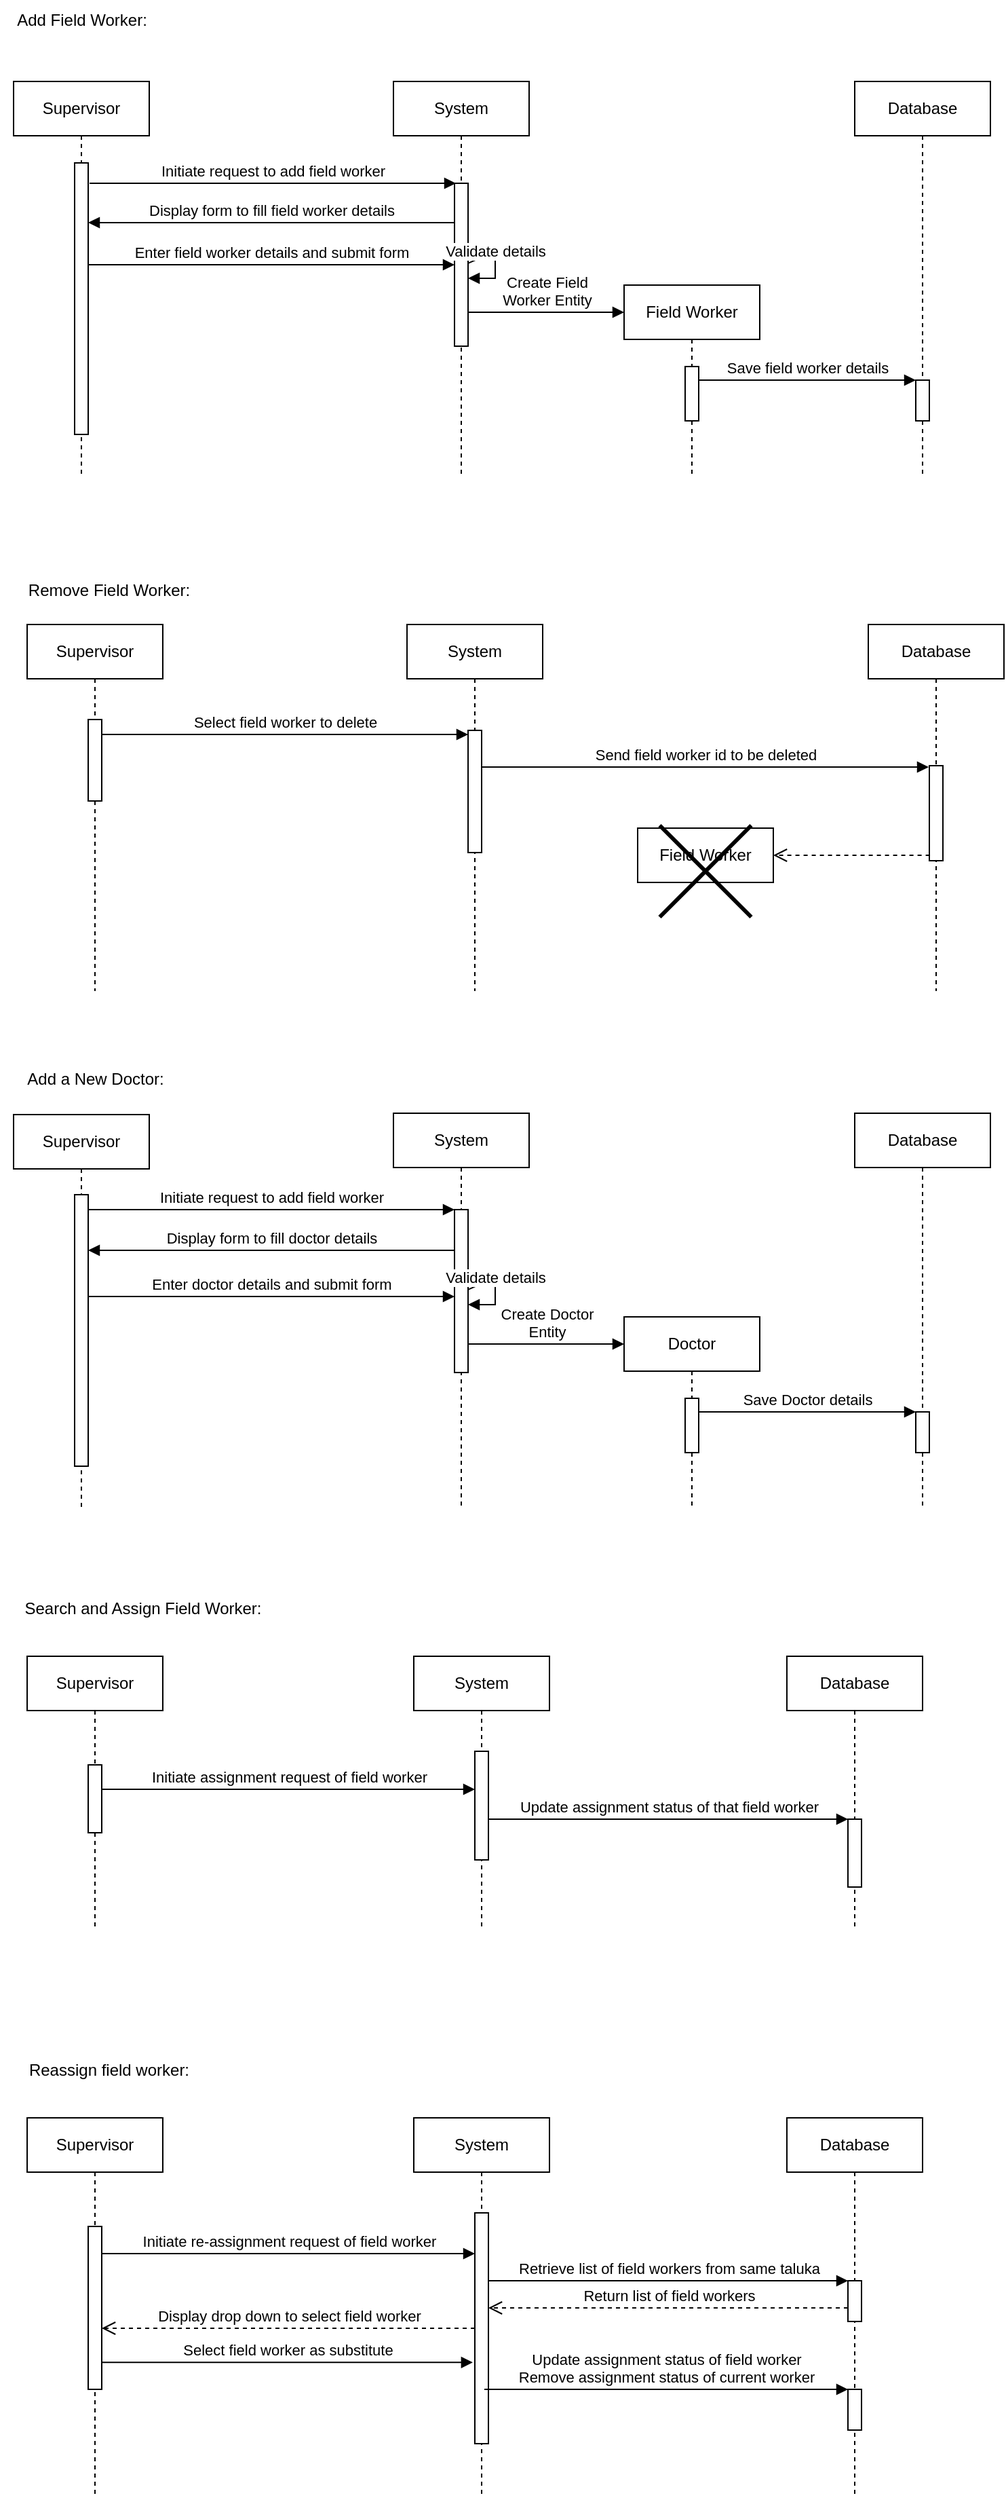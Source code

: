<mxfile version="23.1.6" type="google">
  <diagram name="Page-1" id="2YBvvXClWsGukQMizWep">
    <mxGraphModel grid="1" page="1" gridSize="10" guides="1" tooltips="1" connect="1" arrows="1" fold="1" pageScale="1" pageWidth="850" pageHeight="1100" math="0" shadow="0">
      <root>
        <mxCell id="0" />
        <mxCell id="1" parent="0" />
        <mxCell id="aM9ryv3xv72pqoxQDRHE-1" value="Supervisor" style="shape=umlLifeline;perimeter=lifelinePerimeter;whiteSpace=wrap;html=1;container=0;dropTarget=0;collapsible=0;recursiveResize=0;outlineConnect=0;portConstraint=eastwest;newEdgeStyle={&quot;edgeStyle&quot;:&quot;elbowEdgeStyle&quot;,&quot;elbow&quot;:&quot;vertical&quot;,&quot;curved&quot;:0,&quot;rounded&quot;:0};" vertex="1" parent="1">
          <mxGeometry x="40" y="80" width="100" height="290" as="geometry" />
        </mxCell>
        <mxCell id="aM9ryv3xv72pqoxQDRHE-2" value="" style="html=1;points=[];perimeter=orthogonalPerimeter;outlineConnect=0;targetShapes=umlLifeline;portConstraint=eastwest;newEdgeStyle={&quot;edgeStyle&quot;:&quot;elbowEdgeStyle&quot;,&quot;elbow&quot;:&quot;vertical&quot;,&quot;curved&quot;:0,&quot;rounded&quot;:0};" vertex="1" parent="aM9ryv3xv72pqoxQDRHE-1">
          <mxGeometry x="45" y="60" width="10" height="200" as="geometry" />
        </mxCell>
        <mxCell id="aM9ryv3xv72pqoxQDRHE-9" value="Display form to fill field worker details" style="html=1;verticalAlign=bottom;endArrow=block;edgeStyle=elbowEdgeStyle;elbow=vertical;curved=0;rounded=0;" edge="1" parent="1">
          <mxGeometry relative="1" as="geometry">
            <mxPoint x="365" y="184" as="sourcePoint" />
            <Array as="points">
              <mxPoint x="195" y="184" />
            </Array>
            <mxPoint x="95" y="184" as="targetPoint" />
          </mxGeometry>
        </mxCell>
        <mxCell id="3TfImKGSXlmtxX9PqDof-1" value="System" style="shape=umlLifeline;perimeter=lifelinePerimeter;whiteSpace=wrap;html=1;container=0;dropTarget=0;collapsible=0;recursiveResize=0;outlineConnect=0;portConstraint=eastwest;newEdgeStyle={&quot;edgeStyle&quot;:&quot;elbowEdgeStyle&quot;,&quot;elbow&quot;:&quot;vertical&quot;,&quot;curved&quot;:0,&quot;rounded&quot;:0};" vertex="1" parent="1">
          <mxGeometry x="320" y="80" width="100" height="290" as="geometry" />
        </mxCell>
        <mxCell id="3TfImKGSXlmtxX9PqDof-2" value="" style="html=1;points=[];perimeter=orthogonalPerimeter;outlineConnect=0;targetShapes=umlLifeline;portConstraint=eastwest;newEdgeStyle={&quot;edgeStyle&quot;:&quot;elbowEdgeStyle&quot;,&quot;elbow&quot;:&quot;vertical&quot;,&quot;curved&quot;:0,&quot;rounded&quot;:0};" vertex="1" parent="3TfImKGSXlmtxX9PqDof-1">
          <mxGeometry x="45" y="75" width="10" height="120" as="geometry" />
        </mxCell>
        <mxCell id="FVAUcPu6tMOFsZ8LC1SO-1" value="Validate details" style="html=1;verticalAlign=bottom;endArrow=block;curved=0;rounded=0;exitX=1.003;exitY=0.491;exitDx=0;exitDy=0;exitPerimeter=0;" edge="1" parent="3TfImKGSXlmtxX9PqDof-1" source="3TfImKGSXlmtxX9PqDof-2" target="3TfImKGSXlmtxX9PqDof-2">
          <mxGeometry width="80" relative="1" as="geometry">
            <mxPoint x="30" y="150" as="sourcePoint" />
            <mxPoint x="110" y="150" as="targetPoint" />
          </mxGeometry>
        </mxCell>
        <mxCell id="3TfImKGSXlmtxX9PqDof-3" value="Database" style="shape=umlLifeline;perimeter=lifelinePerimeter;whiteSpace=wrap;html=1;container=0;dropTarget=0;collapsible=0;recursiveResize=0;outlineConnect=0;portConstraint=eastwest;newEdgeStyle={&quot;edgeStyle&quot;:&quot;elbowEdgeStyle&quot;,&quot;elbow&quot;:&quot;vertical&quot;,&quot;curved&quot;:0,&quot;rounded&quot;:0};" vertex="1" parent="1">
          <mxGeometry x="660" y="80" width="100" height="290" as="geometry" />
        </mxCell>
        <mxCell id="FVAUcPu6tMOFsZ8LC1SO-7" value="" style="html=1;points=[[0,0,0,0,5],[0,1,0,0,-5],[1,0,0,0,5],[1,1,0,0,-5]];perimeter=orthogonalPerimeter;outlineConnect=0;targetShapes=umlLifeline;portConstraint=eastwest;newEdgeStyle={&quot;curved&quot;:0,&quot;rounded&quot;:0};" vertex="1" parent="3TfImKGSXlmtxX9PqDof-3">
          <mxGeometry x="45" y="220" width="10" height="30" as="geometry" />
        </mxCell>
        <mxCell id="3TfImKGSXlmtxX9PqDof-5" value="Enter field worker details and submit form" style="html=1;verticalAlign=bottom;endArrow=block;edgeStyle=elbowEdgeStyle;elbow=vertical;curved=0;rounded=0;" edge="1" parent="1">
          <mxGeometry relative="1" as="geometry">
            <mxPoint x="95" y="215" as="sourcePoint" />
            <Array as="points">
              <mxPoint x="175" y="215" />
            </Array>
            <mxPoint x="365" y="215" as="targetPoint" />
          </mxGeometry>
        </mxCell>
        <mxCell id="3TfImKGSXlmtxX9PqDof-61" value="Add Field Worker:" style="text;html=1;align=center;verticalAlign=middle;resizable=0;points=[];autosize=1;strokeColor=none;fillColor=none;" vertex="1" parent="1">
          <mxGeometry x="30" y="20" width="120" height="30" as="geometry" />
        </mxCell>
        <mxCell id="3TfImKGSXlmtxX9PqDof-62" value="Remove Field Worker:" style="text;html=1;align=center;verticalAlign=middle;resizable=0;points=[];autosize=1;strokeColor=none;fillColor=none;" vertex="1" parent="1">
          <mxGeometry x="40" y="440" width="140" height="30" as="geometry" />
        </mxCell>
        <mxCell id="3TfImKGSXlmtxX9PqDof-63" value="Add a New Doctor:" style="text;html=1;align=center;verticalAlign=middle;resizable=0;points=[];autosize=1;strokeColor=none;fillColor=none;" vertex="1" parent="1">
          <mxGeometry x="40" y="800" width="120" height="30" as="geometry" />
        </mxCell>
        <mxCell id="3TfImKGSXlmtxX9PqDof-65" value="Supervisor" style="shape=umlLifeline;perimeter=lifelinePerimeter;whiteSpace=wrap;html=1;container=0;dropTarget=0;collapsible=0;recursiveResize=0;outlineConnect=0;portConstraint=eastwest;newEdgeStyle={&quot;edgeStyle&quot;:&quot;elbowEdgeStyle&quot;,&quot;elbow&quot;:&quot;vertical&quot;,&quot;curved&quot;:0,&quot;rounded&quot;:0};" vertex="1" parent="1">
          <mxGeometry x="50" y="1240" width="100" height="200" as="geometry" />
        </mxCell>
        <mxCell id="FVAUcPu6tMOFsZ8LC1SO-51" value="" style="html=1;points=[[0,0,0,0,5],[0,1,0,0,-5],[1,0,0,0,5],[1,1,0,0,-5]];perimeter=orthogonalPerimeter;outlineConnect=0;targetShapes=umlLifeline;portConstraint=eastwest;newEdgeStyle={&quot;curved&quot;:0,&quot;rounded&quot;:0};" vertex="1" parent="3TfImKGSXlmtxX9PqDof-65">
          <mxGeometry x="45" y="80" width="10" height="50" as="geometry" />
        </mxCell>
        <mxCell id="3TfImKGSXlmtxX9PqDof-72" value="System" style="shape=umlLifeline;perimeter=lifelinePerimeter;whiteSpace=wrap;html=1;container=0;dropTarget=0;collapsible=0;recursiveResize=0;outlineConnect=0;portConstraint=eastwest;newEdgeStyle={&quot;edgeStyle&quot;:&quot;elbowEdgeStyle&quot;,&quot;elbow&quot;:&quot;vertical&quot;,&quot;curved&quot;:0,&quot;rounded&quot;:0};" vertex="1" parent="1">
          <mxGeometry x="335" y="1240" width="100" height="200" as="geometry" />
        </mxCell>
        <mxCell id="FVAUcPu6tMOFsZ8LC1SO-49" value="" style="html=1;points=[[0,0,0,0,5],[0,1,0,0,-5],[1,0,0,0,5],[1,1,0,0,-5]];perimeter=orthogonalPerimeter;outlineConnect=0;targetShapes=umlLifeline;portConstraint=eastwest;newEdgeStyle={&quot;curved&quot;:0,&quot;rounded&quot;:0};" vertex="1" parent="3TfImKGSXlmtxX9PqDof-72">
          <mxGeometry x="45" y="70" width="10" height="80" as="geometry" />
        </mxCell>
        <mxCell id="3TfImKGSXlmtxX9PqDof-74" value="Database" style="shape=umlLifeline;perimeter=lifelinePerimeter;whiteSpace=wrap;html=1;container=0;dropTarget=0;collapsible=0;recursiveResize=0;outlineConnect=0;portConstraint=eastwest;newEdgeStyle={&quot;edgeStyle&quot;:&quot;elbowEdgeStyle&quot;,&quot;elbow&quot;:&quot;vertical&quot;,&quot;curved&quot;:0,&quot;rounded&quot;:0};" vertex="1" parent="1">
          <mxGeometry x="610" y="1240" width="100" height="200" as="geometry" />
        </mxCell>
        <mxCell id="FJwgyJ5oNYmO2vJTQ5nv-1" value="" style="html=1;points=[[0,0,0,0,5],[0,1,0,0,-5],[1,0,0,0,5],[1,1,0,0,-5]];perimeter=orthogonalPerimeter;outlineConnect=0;targetShapes=umlLifeline;portConstraint=eastwest;newEdgeStyle={&quot;curved&quot;:0,&quot;rounded&quot;:0};" vertex="1" parent="3TfImKGSXlmtxX9PqDof-74">
          <mxGeometry x="45" y="120" width="10" height="50" as="geometry" />
        </mxCell>
        <mxCell id="3TfImKGSXlmtxX9PqDof-81" value="Search and Assign Field Worker:" style="text;html=1;align=center;verticalAlign=middle;resizable=0;points=[];autosize=1;strokeColor=none;fillColor=none;" vertex="1" parent="1">
          <mxGeometry x="35" y="1190" width="200" height="30" as="geometry" />
        </mxCell>
        <mxCell id="FVAUcPu6tMOFsZ8LC1SO-2" value="Create Field &lt;br&gt;Worker Entity" style="html=1;verticalAlign=bottom;endArrow=block;curved=0;rounded=0;" edge="1" parent="1">
          <mxGeometry width="80" relative="1" as="geometry">
            <mxPoint x="375" y="250" as="sourcePoint" />
            <mxPoint x="490" y="250" as="targetPoint" />
          </mxGeometry>
        </mxCell>
        <mxCell id="FVAUcPu6tMOFsZ8LC1SO-4" value="Field Worker" style="shape=umlLifeline;perimeter=lifelinePerimeter;whiteSpace=wrap;html=1;container=1;dropTarget=0;collapsible=0;recursiveResize=0;outlineConnect=0;portConstraint=eastwest;newEdgeStyle={&quot;curved&quot;:0,&quot;rounded&quot;:0};" vertex="1" parent="1">
          <mxGeometry x="490" y="230" width="100" height="140" as="geometry" />
        </mxCell>
        <mxCell id="FVAUcPu6tMOFsZ8LC1SO-5" value="" style="html=1;points=[];perimeter=orthogonalPerimeter;outlineConnect=0;targetShapes=umlLifeline;portConstraint=eastwest;newEdgeStyle={&quot;edgeStyle&quot;:&quot;elbowEdgeStyle&quot;,&quot;elbow&quot;:&quot;vertical&quot;,&quot;curved&quot;:0,&quot;rounded&quot;:0};" vertex="1" parent="FVAUcPu6tMOFsZ8LC1SO-4">
          <mxGeometry x="45" y="60" width="10" height="40" as="geometry" />
        </mxCell>
        <mxCell id="FVAUcPu6tMOFsZ8LC1SO-6" value="Save field worker details" style="html=1;verticalAlign=bottom;endArrow=block;curved=0;rounded=0;" edge="1" parent="1" target="FVAUcPu6tMOFsZ8LC1SO-7">
          <mxGeometry width="80" relative="1" as="geometry">
            <mxPoint x="545" y="300" as="sourcePoint" />
            <mxPoint x="660" y="300" as="targetPoint" />
          </mxGeometry>
        </mxCell>
        <mxCell id="FVAUcPu6tMOFsZ8LC1SO-8" value="Supervisor" style="shape=umlLifeline;perimeter=lifelinePerimeter;whiteSpace=wrap;html=1;container=0;dropTarget=0;collapsible=0;recursiveResize=0;outlineConnect=0;portConstraint=eastwest;newEdgeStyle={&quot;edgeStyle&quot;:&quot;elbowEdgeStyle&quot;,&quot;elbow&quot;:&quot;vertical&quot;,&quot;curved&quot;:0,&quot;rounded&quot;:0};" vertex="1" parent="1">
          <mxGeometry x="50" y="480" width="100" height="270" as="geometry" />
        </mxCell>
        <mxCell id="FVAUcPu6tMOFsZ8LC1SO-9" value="" style="html=1;points=[];perimeter=orthogonalPerimeter;outlineConnect=0;targetShapes=umlLifeline;portConstraint=eastwest;newEdgeStyle={&quot;edgeStyle&quot;:&quot;elbowEdgeStyle&quot;,&quot;elbow&quot;:&quot;vertical&quot;,&quot;curved&quot;:0,&quot;rounded&quot;:0};" vertex="1" parent="FVAUcPu6tMOFsZ8LC1SO-8">
          <mxGeometry x="45" y="70" width="10" height="60" as="geometry" />
        </mxCell>
        <mxCell id="FVAUcPu6tMOFsZ8LC1SO-11" value="System" style="shape=umlLifeline;perimeter=lifelinePerimeter;whiteSpace=wrap;html=1;container=0;dropTarget=0;collapsible=0;recursiveResize=0;outlineConnect=0;portConstraint=eastwest;newEdgeStyle={&quot;edgeStyle&quot;:&quot;elbowEdgeStyle&quot;,&quot;elbow&quot;:&quot;vertical&quot;,&quot;curved&quot;:0,&quot;rounded&quot;:0};" vertex="1" parent="1">
          <mxGeometry x="330" y="480" width="100" height="270" as="geometry" />
        </mxCell>
        <mxCell id="FVAUcPu6tMOFsZ8LC1SO-12" value="" style="html=1;points=[];perimeter=orthogonalPerimeter;outlineConnect=0;targetShapes=umlLifeline;portConstraint=eastwest;newEdgeStyle={&quot;edgeStyle&quot;:&quot;elbowEdgeStyle&quot;,&quot;elbow&quot;:&quot;vertical&quot;,&quot;curved&quot;:0,&quot;rounded&quot;:0};" vertex="1" parent="FVAUcPu6tMOFsZ8LC1SO-11">
          <mxGeometry x="45" y="78" width="10" height="90" as="geometry" />
        </mxCell>
        <mxCell id="FVAUcPu6tMOFsZ8LC1SO-14" value="Database" style="shape=umlLifeline;perimeter=lifelinePerimeter;whiteSpace=wrap;html=1;container=0;dropTarget=0;collapsible=0;recursiveResize=0;outlineConnect=0;portConstraint=eastwest;newEdgeStyle={&quot;edgeStyle&quot;:&quot;elbowEdgeStyle&quot;,&quot;elbow&quot;:&quot;vertical&quot;,&quot;curved&quot;:0,&quot;rounded&quot;:0};" vertex="1" parent="1">
          <mxGeometry x="670" y="480" width="100" height="270" as="geometry" />
        </mxCell>
        <mxCell id="FVAUcPu6tMOFsZ8LC1SO-15" value="" style="html=1;points=[[0,0,0,0,5],[0,1,0,0,-5],[1,0,0,0,5],[1,1,0,0,-5]];perimeter=orthogonalPerimeter;outlineConnect=0;targetShapes=umlLifeline;portConstraint=eastwest;newEdgeStyle={&quot;curved&quot;:0,&quot;rounded&quot;:0};" vertex="1" parent="FVAUcPu6tMOFsZ8LC1SO-14">
          <mxGeometry x="45" y="104" width="10" height="70" as="geometry" />
        </mxCell>
        <mxCell id="FVAUcPu6tMOFsZ8LC1SO-16" value="Select field worker to delete" style="html=1;verticalAlign=bottom;endArrow=block;edgeStyle=elbowEdgeStyle;elbow=vertical;curved=0;rounded=0;" edge="1" parent="1">
          <mxGeometry relative="1" as="geometry">
            <mxPoint x="105" y="561" as="sourcePoint" />
            <Array as="points">
              <mxPoint x="185" y="561" />
            </Array>
            <mxPoint x="375" y="561" as="targetPoint" />
          </mxGeometry>
        </mxCell>
        <mxCell id="FVAUcPu6tMOFsZ8LC1SO-18" value="Field Worker" style="shape=umlLifeline;perimeter=lifelinePerimeter;whiteSpace=wrap;html=1;container=1;dropTarget=0;collapsible=0;recursiveResize=0;outlineConnect=0;portConstraint=eastwest;newEdgeStyle={&quot;curved&quot;:0,&quot;rounded&quot;:0};" vertex="1" parent="1">
          <mxGeometry x="500" y="630" width="100" height="40" as="geometry" />
        </mxCell>
        <mxCell id="FVAUcPu6tMOFsZ8LC1SO-22" value="" style="shape=umlDestroy;whiteSpace=wrap;html=1;strokeWidth=3;targetShapes=umlLifeline;" vertex="1" parent="FVAUcPu6tMOFsZ8LC1SO-18">
          <mxGeometry x="16.25" y="-2" width="67.5" height="67.5" as="geometry" />
        </mxCell>
        <mxCell id="FVAUcPu6tMOFsZ8LC1SO-20" value="Send field worker id to be deleted" style="html=1;verticalAlign=bottom;endArrow=block;curved=0;rounded=0;" edge="1" parent="1" source="FVAUcPu6tMOFsZ8LC1SO-12">
          <mxGeometry width="80" relative="1" as="geometry">
            <mxPoint x="390" y="585" as="sourcePoint" />
            <mxPoint x="714.5" y="585" as="targetPoint" />
          </mxGeometry>
        </mxCell>
        <mxCell id="FVAUcPu6tMOFsZ8LC1SO-21" value="" style="html=1;verticalAlign=bottom;endArrow=open;dashed=1;endSize=8;curved=0;rounded=0;entryX=0.997;entryY=0.14;entryDx=0;entryDy=0;entryPerimeter=0;" edge="1" parent="1">
          <mxGeometry relative="1" as="geometry">
            <mxPoint x="715.3" y="650.0" as="sourcePoint" />
            <mxPoint x="600" y="650.0" as="targetPoint" />
          </mxGeometry>
        </mxCell>
        <mxCell id="FVAUcPu6tMOFsZ8LC1SO-23" value="Supervisor" style="shape=umlLifeline;perimeter=lifelinePerimeter;whiteSpace=wrap;html=1;container=0;dropTarget=0;collapsible=0;recursiveResize=0;outlineConnect=0;portConstraint=eastwest;newEdgeStyle={&quot;edgeStyle&quot;:&quot;elbowEdgeStyle&quot;,&quot;elbow&quot;:&quot;vertical&quot;,&quot;curved&quot;:0,&quot;rounded&quot;:0};" vertex="1" parent="1">
          <mxGeometry x="40" y="841" width="100" height="290" as="geometry" />
        </mxCell>
        <mxCell id="FVAUcPu6tMOFsZ8LC1SO-24" value="" style="html=1;points=[];perimeter=orthogonalPerimeter;outlineConnect=0;targetShapes=umlLifeline;portConstraint=eastwest;newEdgeStyle={&quot;edgeStyle&quot;:&quot;elbowEdgeStyle&quot;,&quot;elbow&quot;:&quot;vertical&quot;,&quot;curved&quot;:0,&quot;rounded&quot;:0};" vertex="1" parent="FVAUcPu6tMOFsZ8LC1SO-23">
          <mxGeometry x="45" y="59" width="10" height="200" as="geometry" />
        </mxCell>
        <mxCell id="FVAUcPu6tMOFsZ8LC1SO-25" value="Display form to fill doctor details" style="html=1;verticalAlign=bottom;endArrow=block;edgeStyle=elbowEdgeStyle;elbow=vertical;curved=0;rounded=0;" edge="1" parent="1">
          <mxGeometry relative="1" as="geometry">
            <mxPoint x="365" y="941" as="sourcePoint" />
            <Array as="points">
              <mxPoint x="195" y="941" />
            </Array>
            <mxPoint x="95" y="941" as="targetPoint" />
          </mxGeometry>
        </mxCell>
        <mxCell id="FVAUcPu6tMOFsZ8LC1SO-26" value="System" style="shape=umlLifeline;perimeter=lifelinePerimeter;whiteSpace=wrap;html=1;container=0;dropTarget=0;collapsible=0;recursiveResize=0;outlineConnect=0;portConstraint=eastwest;newEdgeStyle={&quot;edgeStyle&quot;:&quot;elbowEdgeStyle&quot;,&quot;elbow&quot;:&quot;vertical&quot;,&quot;curved&quot;:0,&quot;rounded&quot;:0};" vertex="1" parent="1">
          <mxGeometry x="320" y="840" width="100" height="290" as="geometry" />
        </mxCell>
        <mxCell id="FVAUcPu6tMOFsZ8LC1SO-27" value="" style="html=1;points=[];perimeter=orthogonalPerimeter;outlineConnect=0;targetShapes=umlLifeline;portConstraint=eastwest;newEdgeStyle={&quot;edgeStyle&quot;:&quot;elbowEdgeStyle&quot;,&quot;elbow&quot;:&quot;vertical&quot;,&quot;curved&quot;:0,&quot;rounded&quot;:0};" vertex="1" parent="FVAUcPu6tMOFsZ8LC1SO-26">
          <mxGeometry x="45" y="71" width="10" height="120" as="geometry" />
        </mxCell>
        <mxCell id="FVAUcPu6tMOFsZ8LC1SO-28" value="Validate details" style="html=1;verticalAlign=bottom;endArrow=block;curved=0;rounded=0;exitX=1.003;exitY=0.491;exitDx=0;exitDy=0;exitPerimeter=0;" edge="1" parent="FVAUcPu6tMOFsZ8LC1SO-26" source="FVAUcPu6tMOFsZ8LC1SO-27" target="FVAUcPu6tMOFsZ8LC1SO-27">
          <mxGeometry width="80" relative="1" as="geometry">
            <mxPoint x="30" y="150" as="sourcePoint" />
            <mxPoint x="110" y="150" as="targetPoint" />
          </mxGeometry>
        </mxCell>
        <mxCell id="FVAUcPu6tMOFsZ8LC1SO-29" value="Database" style="shape=umlLifeline;perimeter=lifelinePerimeter;whiteSpace=wrap;html=1;container=0;dropTarget=0;collapsible=0;recursiveResize=0;outlineConnect=0;portConstraint=eastwest;newEdgeStyle={&quot;edgeStyle&quot;:&quot;elbowEdgeStyle&quot;,&quot;elbow&quot;:&quot;vertical&quot;,&quot;curved&quot;:0,&quot;rounded&quot;:0};" vertex="1" parent="1">
          <mxGeometry x="660" y="840" width="100" height="290" as="geometry" />
        </mxCell>
        <mxCell id="FVAUcPu6tMOFsZ8LC1SO-30" value="" style="html=1;points=[[0,0,0,0,5],[0,1,0,0,-5],[1,0,0,0,5],[1,1,0,0,-5]];perimeter=orthogonalPerimeter;outlineConnect=0;targetShapes=umlLifeline;portConstraint=eastwest;newEdgeStyle={&quot;curved&quot;:0,&quot;rounded&quot;:0};" vertex="1" parent="FVAUcPu6tMOFsZ8LC1SO-29">
          <mxGeometry x="45" y="220" width="10" height="30" as="geometry" />
        </mxCell>
        <mxCell id="FVAUcPu6tMOFsZ8LC1SO-31" value="Enter doctor details and submit form" style="html=1;verticalAlign=bottom;endArrow=block;edgeStyle=elbowEdgeStyle;elbow=vertical;curved=0;rounded=0;" edge="1" parent="1">
          <mxGeometry relative="1" as="geometry">
            <mxPoint x="95" y="975" as="sourcePoint" />
            <Array as="points">
              <mxPoint x="175" y="975" />
            </Array>
            <mxPoint x="365" y="975" as="targetPoint" />
          </mxGeometry>
        </mxCell>
        <mxCell id="FVAUcPu6tMOFsZ8LC1SO-33" value="Create Doctor &lt;br&gt;Entity" style="html=1;verticalAlign=bottom;endArrow=block;curved=0;rounded=0;" edge="1" parent="1">
          <mxGeometry width="80" relative="1" as="geometry">
            <mxPoint x="375" y="1010" as="sourcePoint" />
            <mxPoint x="490" y="1010" as="targetPoint" />
          </mxGeometry>
        </mxCell>
        <mxCell id="FVAUcPu6tMOFsZ8LC1SO-34" value="Doctor" style="shape=umlLifeline;perimeter=lifelinePerimeter;whiteSpace=wrap;html=1;container=1;dropTarget=0;collapsible=0;recursiveResize=0;outlineConnect=0;portConstraint=eastwest;newEdgeStyle={&quot;curved&quot;:0,&quot;rounded&quot;:0};" vertex="1" parent="1">
          <mxGeometry x="490" y="990" width="100" height="140" as="geometry" />
        </mxCell>
        <mxCell id="FVAUcPu6tMOFsZ8LC1SO-35" value="" style="html=1;points=[];perimeter=orthogonalPerimeter;outlineConnect=0;targetShapes=umlLifeline;portConstraint=eastwest;newEdgeStyle={&quot;edgeStyle&quot;:&quot;elbowEdgeStyle&quot;,&quot;elbow&quot;:&quot;vertical&quot;,&quot;curved&quot;:0,&quot;rounded&quot;:0};" vertex="1" parent="FVAUcPu6tMOFsZ8LC1SO-34">
          <mxGeometry x="45" y="60" width="10" height="40" as="geometry" />
        </mxCell>
        <mxCell id="FVAUcPu6tMOFsZ8LC1SO-36" value="Save Doctor details" style="html=1;verticalAlign=bottom;endArrow=block;curved=0;rounded=0;" edge="1" parent="1" target="FVAUcPu6tMOFsZ8LC1SO-30">
          <mxGeometry width="80" relative="1" as="geometry">
            <mxPoint x="545" y="1060" as="sourcePoint" />
            <mxPoint x="660" y="1060" as="targetPoint" />
          </mxGeometry>
        </mxCell>
        <mxCell id="FVAUcPu6tMOFsZ8LC1SO-52" value="Initiate assignment request of field worker" style="html=1;verticalAlign=bottom;endArrow=block;curved=0;rounded=0;" edge="1" parent="1">
          <mxGeometry width="80" relative="1" as="geometry">
            <mxPoint x="105" y="1338" as="sourcePoint" />
            <mxPoint x="380" y="1338" as="targetPoint" />
          </mxGeometry>
        </mxCell>
        <mxCell id="FVAUcPu6tMOFsZ8LC1SO-53" value="Update assignment status of that field worker" style="html=1;verticalAlign=bottom;endArrow=block;curved=0;rounded=0;" edge="1" parent="1" target="FJwgyJ5oNYmO2vJTQ5nv-1">
          <mxGeometry width="80" relative="1" as="geometry">
            <mxPoint x="390" y="1360" as="sourcePoint" />
            <mxPoint x="650" y="1360" as="targetPoint" />
          </mxGeometry>
        </mxCell>
        <mxCell id="FJwgyJ5oNYmO2vJTQ5nv-3" value="Supervisor" style="shape=umlLifeline;perimeter=lifelinePerimeter;whiteSpace=wrap;html=1;container=0;dropTarget=0;collapsible=0;recursiveResize=0;outlineConnect=0;portConstraint=eastwest;newEdgeStyle={&quot;edgeStyle&quot;:&quot;elbowEdgeStyle&quot;,&quot;elbow&quot;:&quot;vertical&quot;,&quot;curved&quot;:0,&quot;rounded&quot;:0};" vertex="1" parent="1">
          <mxGeometry x="50" y="1580" width="100" height="280" as="geometry" />
        </mxCell>
        <mxCell id="FJwgyJ5oNYmO2vJTQ5nv-4" value="" style="html=1;points=[[0,0,0,0,5],[0,1,0,0,-5],[1,0,0,0,5],[1,1,0,0,-5]];perimeter=orthogonalPerimeter;outlineConnect=0;targetShapes=umlLifeline;portConstraint=eastwest;newEdgeStyle={&quot;curved&quot;:0,&quot;rounded&quot;:0};" vertex="1" parent="FJwgyJ5oNYmO2vJTQ5nv-3">
          <mxGeometry x="45" y="80" width="10" height="120" as="geometry" />
        </mxCell>
        <mxCell id="FJwgyJ5oNYmO2vJTQ5nv-5" value="System" style="shape=umlLifeline;perimeter=lifelinePerimeter;whiteSpace=wrap;html=1;container=0;dropTarget=0;collapsible=0;recursiveResize=0;outlineConnect=0;portConstraint=eastwest;newEdgeStyle={&quot;edgeStyle&quot;:&quot;elbowEdgeStyle&quot;,&quot;elbow&quot;:&quot;vertical&quot;,&quot;curved&quot;:0,&quot;rounded&quot;:0};" vertex="1" parent="1">
          <mxGeometry x="335" y="1580" width="100" height="280" as="geometry" />
        </mxCell>
        <mxCell id="FJwgyJ5oNYmO2vJTQ5nv-6" value="" style="html=1;points=[[0,0,0,0,5],[0,1,0,0,-5],[1,0,0,0,5],[1,1,0,0,-5]];perimeter=orthogonalPerimeter;outlineConnect=0;targetShapes=umlLifeline;portConstraint=eastwest;newEdgeStyle={&quot;curved&quot;:0,&quot;rounded&quot;:0};" vertex="1" parent="FJwgyJ5oNYmO2vJTQ5nv-5">
          <mxGeometry x="45" y="70" width="10" height="170" as="geometry" />
        </mxCell>
        <mxCell id="FJwgyJ5oNYmO2vJTQ5nv-7" value="Database" style="shape=umlLifeline;perimeter=lifelinePerimeter;whiteSpace=wrap;html=1;container=0;dropTarget=0;collapsible=0;recursiveResize=0;outlineConnect=0;portConstraint=eastwest;newEdgeStyle={&quot;edgeStyle&quot;:&quot;elbowEdgeStyle&quot;,&quot;elbow&quot;:&quot;vertical&quot;,&quot;curved&quot;:0,&quot;rounded&quot;:0};" vertex="1" parent="1">
          <mxGeometry x="610" y="1580" width="100" height="280" as="geometry" />
        </mxCell>
        <mxCell id="FJwgyJ5oNYmO2vJTQ5nv-8" value="" style="html=1;points=[[0,0,0,0,5],[0,1,0,0,-5],[1,0,0,0,5],[1,1,0,0,-5]];perimeter=orthogonalPerimeter;outlineConnect=0;targetShapes=umlLifeline;portConstraint=eastwest;newEdgeStyle={&quot;curved&quot;:0,&quot;rounded&quot;:0};" vertex="1" parent="FJwgyJ5oNYmO2vJTQ5nv-7">
          <mxGeometry x="45" y="120" width="10" height="30" as="geometry" />
        </mxCell>
        <mxCell id="FJwgyJ5oNYmO2vJTQ5nv-17" value="" style="html=1;points=[[0,0,0,0,5],[0,1,0,0,-5],[1,0,0,0,5],[1,1,0,0,-5]];perimeter=orthogonalPerimeter;outlineConnect=0;targetShapes=umlLifeline;portConstraint=eastwest;newEdgeStyle={&quot;curved&quot;:0,&quot;rounded&quot;:0};" vertex="1" parent="FJwgyJ5oNYmO2vJTQ5nv-7">
          <mxGeometry x="45" y="200" width="10" height="30" as="geometry" />
        </mxCell>
        <mxCell id="FJwgyJ5oNYmO2vJTQ5nv-9" value="Reassign field worker:" style="text;html=1;align=center;verticalAlign=middle;resizable=0;points=[];autosize=1;strokeColor=none;fillColor=none;" vertex="1" parent="1">
          <mxGeometry x="40" y="1530" width="140" height="30" as="geometry" />
        </mxCell>
        <mxCell id="FJwgyJ5oNYmO2vJTQ5nv-11" value="Initiate re-assignment request of field worker" style="html=1;verticalAlign=bottom;endArrow=block;curved=0;rounded=0;" edge="1" parent="1">
          <mxGeometry width="80" relative="1" as="geometry">
            <mxPoint x="105" y="1680" as="sourcePoint" />
            <mxPoint x="380" y="1680" as="targetPoint" />
          </mxGeometry>
        </mxCell>
        <mxCell id="FJwgyJ5oNYmO2vJTQ5nv-12" value="Retrieve list of field workers from same taluka" style="html=1;verticalAlign=bottom;endArrow=block;curved=0;rounded=0;" edge="1" parent="1" target="FJwgyJ5oNYmO2vJTQ5nv-8">
          <mxGeometry width="80" relative="1" as="geometry">
            <mxPoint x="390" y="1700" as="sourcePoint" />
            <mxPoint x="650" y="1700" as="targetPoint" />
          </mxGeometry>
        </mxCell>
        <mxCell id="FJwgyJ5oNYmO2vJTQ5nv-13" value="Return list of field workers" style="html=1;verticalAlign=bottom;endArrow=open;dashed=1;endSize=8;curved=0;rounded=0;" edge="1" parent="1">
          <mxGeometry relative="1" as="geometry">
            <mxPoint x="655" y="1720" as="sourcePoint" />
            <mxPoint x="390" y="1720" as="targetPoint" />
          </mxGeometry>
        </mxCell>
        <mxCell id="FJwgyJ5oNYmO2vJTQ5nv-14" value="Display drop down to select field worker" style="html=1;verticalAlign=bottom;endArrow=open;dashed=1;endSize=8;curved=0;rounded=0;" edge="1" parent="1" source="FJwgyJ5oNYmO2vJTQ5nv-6" target="FJwgyJ5oNYmO2vJTQ5nv-4">
          <mxGeometry relative="1" as="geometry">
            <mxPoint x="375" y="1740" as="sourcePoint" />
            <mxPoint x="110" y="1740" as="targetPoint" />
          </mxGeometry>
        </mxCell>
        <mxCell id="FJwgyJ5oNYmO2vJTQ5nv-15" value="Select field worker as substitute" style="html=1;verticalAlign=bottom;endArrow=block;curved=0;rounded=0;entryX=-0.157;entryY=0.648;entryDx=0;entryDy=0;entryPerimeter=0;" edge="1" parent="1" source="FJwgyJ5oNYmO2vJTQ5nv-4" target="FJwgyJ5oNYmO2vJTQ5nv-6">
          <mxGeometry width="80" relative="1" as="geometry">
            <mxPoint x="110" y="1760" as="sourcePoint" />
            <mxPoint x="375" y="1760" as="targetPoint" />
          </mxGeometry>
        </mxCell>
        <mxCell id="FJwgyJ5oNYmO2vJTQ5nv-16" value="Update assignment status of field worker&lt;br&gt;Remove assignment status of current worker" style="html=1;verticalAlign=bottom;endArrow=block;curved=0;rounded=0;" edge="1" parent="1" target="FJwgyJ5oNYmO2vJTQ5nv-17">
          <mxGeometry width="80" relative="1" as="geometry">
            <mxPoint x="387" y="1780" as="sourcePoint" />
            <mxPoint x="650" y="1780" as="targetPoint" />
          </mxGeometry>
        </mxCell>
        <mxCell id="HKYMKe-z0Xd4VwaYJWlv-1" value="Initiate request to add field worker" style="html=1;verticalAlign=bottom;endArrow=block;edgeStyle=elbowEdgeStyle;elbow=vertical;curved=0;rounded=0;" edge="1" parent="1">
          <mxGeometry relative="1" as="geometry">
            <mxPoint x="96" y="155" as="sourcePoint" />
            <Array as="points">
              <mxPoint x="176" y="155" />
            </Array>
            <mxPoint x="366" y="155" as="targetPoint" />
          </mxGeometry>
        </mxCell>
        <mxCell id="HKYMKe-z0Xd4VwaYJWlv-2" value="Initiate request to add field worker" style="html=1;verticalAlign=bottom;endArrow=block;edgeStyle=elbowEdgeStyle;elbow=vertical;curved=0;rounded=0;" edge="1" parent="1">
          <mxGeometry relative="1" as="geometry">
            <mxPoint x="95" y="911" as="sourcePoint" />
            <Array as="points">
              <mxPoint x="175" y="911" />
            </Array>
            <mxPoint x="365" y="911" as="targetPoint" />
          </mxGeometry>
        </mxCell>
      </root>
    </mxGraphModel>
  </diagram>
</mxfile>
